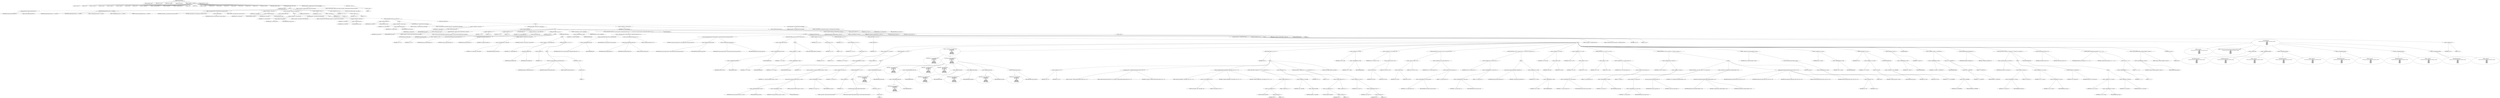 digraph hostapd_notif_assoc {  
"1000125" [label = "(METHOD,hostapd_notif_assoc)" ]
"1000126" [label = "(PARAM,hostapd_data *hapd)" ]
"1000127" [label = "(PARAM,const u8 *addr)" ]
"1000128" [label = "(PARAM,const u8 *req_ies)" ]
"1000129" [label = "(PARAM,size_t req_ies_len)" ]
"1000130" [label = "(PARAM,int reassoc)" ]
"1000131" [label = "(BLOCK,,)" ]
"1000132" [label = "(LOCAL,v9: const u8 *)" ]
"1000133" [label = "(LOCAL,v10: int)" ]
"1000134" [label = "(LOCAL,v11: const u8 *)" ]
"1000135" [label = "(LOCAL,v12: size_t)" ]
"1000136" [label = "(LOCAL,v13: sta_info *)" ]
"1000137" [label = "(LOCAL,v14: sta_info *)" ]
"1000138" [label = "(LOCAL,v15: bool)" ]
"1000139" [label = "(LOCAL,v16: int)" ]
"1000140" [label = "(LOCAL,v17: unsigned int)" ]
"1000141" [label = "(LOCAL,v18: wpa_state_machine *)" ]
"1000142" [label = "(LOCAL,v19: wpa_event)" ]
"1000143" [label = "(LOCAL,v21: wpa_state_machine *)" ]
"1000144" [label = "(LOCAL,v22: int)" ]
"1000145" [label = "(LOCAL,v23: int)" ]
"1000146" [label = "(LOCAL,v24: _DWORD *)" ]
"1000147" [label = "(LOCAL,v25: u32)" ]
"1000148" [label = "(LOCAL,v26: bool)" ]
"1000149" [label = "(LOCAL,v27: int)" ]
"1000150" [label = "(LOCAL,v28: bool)" ]
"1000151" [label = "(LOCAL,v29: int)" ]
"1000152" [label = "(LOCAL,v30: u32)" ]
"1000153" [label = "(LOCAL,v31: u8 *)" ]
"1000154" [label = "(LOCAL,eid: u8 [ 1064 ])" ]
"1000155" [label = "(LOCAL,elems: ieee802_11_elems)" ]
"1000156" [label = "(CONTROL_STRUCTURE,if ( addr ),if ( addr ))" ]
"1000157" [label = "(IDENTIFIER,addr,if ( addr ))" ]
"1000158" [label = "(BLOCK,,)" ]
"1000159" [label = "(random_add_randomness,random_add_randomness(addr, 6u))" ]
"1000160" [label = "(IDENTIFIER,addr,random_add_randomness(addr, 6u))" ]
"1000161" [label = "(LITERAL,6u,random_add_randomness(addr, 6u))" ]
"1000162" [label = "(hostapd_logger,hostapd_logger(hapd, addr, 1u, 2, \"associated\"))" ]
"1000163" [label = "(IDENTIFIER,hapd,hostapd_logger(hapd, addr, 1u, 2, \"associated\"))" ]
"1000164" [label = "(IDENTIFIER,addr,hostapd_logger(hapd, addr, 1u, 2, \"associated\"))" ]
"1000165" [label = "(LITERAL,1u,hostapd_logger(hapd, addr, 1u, 2, \"associated\"))" ]
"1000166" [label = "(LITERAL,2,hostapd_logger(hapd, addr, 1u, 2, \"associated\"))" ]
"1000167" [label = "(LITERAL,\"associated\",hostapd_logger(hapd, addr, 1u, 2, \"associated\"))" ]
"1000168" [label = "(ieee802_11_parse_elems,ieee802_11_parse_elems(req_ies, req_ies_len, &elems, 0))" ]
"1000169" [label = "(IDENTIFIER,req_ies,ieee802_11_parse_elems(req_ies, req_ies_len, &elems, 0))" ]
"1000170" [label = "(IDENTIFIER,req_ies_len,ieee802_11_parse_elems(req_ies, req_ies_len, &elems, 0))" ]
"1000171" [label = "(<operator>.addressOf,&elems)" ]
"1000172" [label = "(IDENTIFIER,elems,ieee802_11_parse_elems(req_ies, req_ies_len, &elems, 0))" ]
"1000173" [label = "(LITERAL,0,ieee802_11_parse_elems(req_ies, req_ies_len, &elems, 0))" ]
"1000174" [label = "(<operator>.assignment,v9 = elems.wps_ie)" ]
"1000175" [label = "(IDENTIFIER,v9,v9 = elems.wps_ie)" ]
"1000176" [label = "(<operator>.fieldAccess,elems.wps_ie)" ]
"1000177" [label = "(IDENTIFIER,elems,v9 = elems.wps_ie)" ]
"1000178" [label = "(FIELD_IDENTIFIER,wps_ie,wps_ie)" ]
"1000179" [label = "(CONTROL_STRUCTURE,if ( elems.wps_ie ),if ( elems.wps_ie ))" ]
"1000180" [label = "(<operator>.fieldAccess,elems.wps_ie)" ]
"1000181" [label = "(IDENTIFIER,elems,if ( elems.wps_ie ))" ]
"1000182" [label = "(FIELD_IDENTIFIER,wps_ie,wps_ie)" ]
"1000183" [label = "(BLOCK,,)" ]
"1000184" [label = "(<operator>.assignment,v10 = elems.wps_ie_len)" ]
"1000185" [label = "(IDENTIFIER,v10,v10 = elems.wps_ie_len)" ]
"1000186" [label = "(<operator>.fieldAccess,elems.wps_ie_len)" ]
"1000187" [label = "(IDENTIFIER,elems,v10 = elems.wps_ie_len)" ]
"1000188" [label = "(FIELD_IDENTIFIER,wps_ie_len,wps_ie_len)" ]
"1000189" [label = "(wpa_printf,wpa_printf(2, \"STA included WPS IE in (Re)AssocReq\"))" ]
"1000190" [label = "(LITERAL,2,wpa_printf(2, \"STA included WPS IE in (Re)AssocReq\"))" ]
"1000191" [label = "(LITERAL,\"STA included WPS IE in (Re)AssocReq\",wpa_printf(2, \"STA included WPS IE in (Re)AssocReq\"))" ]
"1000192" [label = "(CONTROL_STRUCTURE,else,else)" ]
"1000193" [label = "(BLOCK,,)" ]
"1000194" [label = "(<operator>.assignment,v9 = elems.rsn_ie)" ]
"1000195" [label = "(IDENTIFIER,v9,v9 = elems.rsn_ie)" ]
"1000196" [label = "(<operator>.fieldAccess,elems.rsn_ie)" ]
"1000197" [label = "(IDENTIFIER,elems,v9 = elems.rsn_ie)" ]
"1000198" [label = "(FIELD_IDENTIFIER,rsn_ie,rsn_ie)" ]
"1000199" [label = "(CONTROL_STRUCTURE,if ( elems.rsn_ie ),if ( elems.rsn_ie ))" ]
"1000200" [label = "(<operator>.fieldAccess,elems.rsn_ie)" ]
"1000201" [label = "(IDENTIFIER,elems,if ( elems.rsn_ie ))" ]
"1000202" [label = "(FIELD_IDENTIFIER,rsn_ie,rsn_ie)" ]
"1000203" [label = "(BLOCK,,)" ]
"1000204" [label = "(<operator>.assignment,v10 = elems.rsn_ie_len)" ]
"1000205" [label = "(IDENTIFIER,v10,v10 = elems.rsn_ie_len)" ]
"1000206" [label = "(<operator>.fieldAccess,elems.rsn_ie_len)" ]
"1000207" [label = "(IDENTIFIER,elems,v10 = elems.rsn_ie_len)" ]
"1000208" [label = "(FIELD_IDENTIFIER,rsn_ie_len,rsn_ie_len)" ]
"1000209" [label = "(wpa_printf,wpa_printf(2, \"STA included RSN IE in (Re)AssocReq\"))" ]
"1000210" [label = "(LITERAL,2,wpa_printf(2, \"STA included RSN IE in (Re)AssocReq\"))" ]
"1000211" [label = "(LITERAL,\"STA included RSN IE in (Re)AssocReq\",wpa_printf(2, \"STA included RSN IE in (Re)AssocReq\"))" ]
"1000212" [label = "(CONTROL_STRUCTURE,else,else)" ]
"1000213" [label = "(BLOCK,,)" ]
"1000214" [label = "(<operator>.assignment,v9 = elems.wpa_ie)" ]
"1000215" [label = "(IDENTIFIER,v9,v9 = elems.wpa_ie)" ]
"1000216" [label = "(<operator>.fieldAccess,elems.wpa_ie)" ]
"1000217" [label = "(IDENTIFIER,elems,v9 = elems.wpa_ie)" ]
"1000218" [label = "(FIELD_IDENTIFIER,wpa_ie,wpa_ie)" ]
"1000219" [label = "(CONTROL_STRUCTURE,if ( !elems.wpa_ie ),if ( !elems.wpa_ie ))" ]
"1000220" [label = "(<operator>.logicalNot,!elems.wpa_ie)" ]
"1000221" [label = "(<operator>.fieldAccess,elems.wpa_ie)" ]
"1000222" [label = "(IDENTIFIER,elems,!elems.wpa_ie)" ]
"1000223" [label = "(FIELD_IDENTIFIER,wpa_ie,wpa_ie)" ]
"1000224" [label = "(BLOCK,,)" ]
"1000225" [label = "(wpa_printf,wpa_printf(2, \"STA did not include WPS/RSN/WPA IE in (Re)AssocReq\"))" ]
"1000226" [label = "(LITERAL,2,wpa_printf(2, \"STA did not include WPS/RSN/WPA IE in (Re)AssocReq\"))" ]
"1000227" [label = "(LITERAL,\"STA did not include WPS/RSN/WPA IE in (Re)AssocReq\",wpa_printf(2, \"STA did not include WPS/RSN/WPA IE in (Re)AssocReq\"))" ]
"1000228" [label = "(<operator>.assignment,v11 = 0)" ]
"1000229" [label = "(IDENTIFIER,v11,v11 = 0)" ]
"1000230" [label = "(LITERAL,0,v11 = 0)" ]
"1000231" [label = "(<operator>.assignment,v12 = 0)" ]
"1000232" [label = "(IDENTIFIER,v12,v12 = 0)" ]
"1000233" [label = "(LITERAL,0,v12 = 0)" ]
"1000234" [label = "(JUMP_TARGET,LABEL_10)" ]
"1000235" [label = "(<operator>.assignment,v13 = ap_get_sta(hapd, addr))" ]
"1000236" [label = "(IDENTIFIER,v13,v13 = ap_get_sta(hapd, addr))" ]
"1000237" [label = "(ap_get_sta,ap_get_sta(hapd, addr))" ]
"1000238" [label = "(IDENTIFIER,hapd,ap_get_sta(hapd, addr))" ]
"1000239" [label = "(IDENTIFIER,addr,ap_get_sta(hapd, addr))" ]
"1000240" [label = "(CONTROL_STRUCTURE,if ( v13 ),if ( v13 ))" ]
"1000241" [label = "(IDENTIFIER,v13,if ( v13 ))" ]
"1000242" [label = "(BLOCK,,)" ]
"1000243" [label = "(<operator>.assignment,v14 = v13)" ]
"1000244" [label = "(IDENTIFIER,v14,v14 = v13)" ]
"1000245" [label = "(IDENTIFIER,v13,v14 = v13)" ]
"1000246" [label = "(ap_sta_no_session_timeout,ap_sta_no_session_timeout(hapd, v13))" ]
"1000247" [label = "(IDENTIFIER,hapd,ap_sta_no_session_timeout(hapd, v13))" ]
"1000248" [label = "(IDENTIFIER,v13,ap_sta_no_session_timeout(hapd, v13))" ]
"1000249" [label = "(accounting_sta_stop,accounting_sta_stop(hapd, v14))" ]
"1000250" [label = "(IDENTIFIER,hapd,accounting_sta_stop(hapd, v14))" ]
"1000251" [label = "(IDENTIFIER,v14,accounting_sta_stop(hapd, v14))" ]
"1000252" [label = "(<operator>.assignment,v14->timeout_next = STA_NULLFUNC)" ]
"1000253" [label = "(<operator>.indirectFieldAccess,v14->timeout_next)" ]
"1000254" [label = "(IDENTIFIER,v14,v14->timeout_next = STA_NULLFUNC)" ]
"1000255" [label = "(FIELD_IDENTIFIER,timeout_next,timeout_next)" ]
"1000256" [label = "(IDENTIFIER,STA_NULLFUNC,v14->timeout_next = STA_NULLFUNC)" ]
"1000257" [label = "(CONTROL_STRUCTURE,else,else)" ]
"1000258" [label = "(BLOCK,,)" ]
"1000259" [label = "(<operator>.assignment,v14 = ap_sta_add(hapd, addr))" ]
"1000260" [label = "(IDENTIFIER,v14,v14 = ap_sta_add(hapd, addr))" ]
"1000261" [label = "(ap_sta_add,ap_sta_add(hapd, addr))" ]
"1000262" [label = "(IDENTIFIER,hapd,ap_sta_add(hapd, addr))" ]
"1000263" [label = "(IDENTIFIER,addr,ap_sta_add(hapd, addr))" ]
"1000264" [label = "(CONTROL_STRUCTURE,if ( !v14 ),if ( !v14 ))" ]
"1000265" [label = "(<operator>.logicalNot,!v14)" ]
"1000266" [label = "(IDENTIFIER,v14,!v14)" ]
"1000267" [label = "(BLOCK,,)" ]
"1000268" [label = "(hostapd_drv_sta_disassoc,hostapd_drv_sta_disassoc(hapd, addr, 5))" ]
"1000269" [label = "(IDENTIFIER,hapd,hostapd_drv_sta_disassoc(hapd, addr, 5))" ]
"1000270" [label = "(IDENTIFIER,addr,hostapd_drv_sta_disassoc(hapd, addr, 5))" ]
"1000271" [label = "(LITERAL,5,hostapd_drv_sta_disassoc(hapd, addr, 5))" ]
"1000272" [label = "(RETURN,return -1;,return -1;)" ]
"1000273" [label = "(<operator>.minus,-1)" ]
"1000274" [label = "(LITERAL,1,-1)" ]
"1000275" [label = "(<operators>.assignmentAnd,v14->flags &= 0xFFFECFFF)" ]
"1000276" [label = "(<operator>.indirectFieldAccess,v14->flags)" ]
"1000277" [label = "(IDENTIFIER,v14,v14->flags &= 0xFFFECFFF)" ]
"1000278" [label = "(FIELD_IDENTIFIER,flags,flags)" ]
"1000279" [label = "(LITERAL,0xFFFECFFF,v14->flags &= 0xFFFECFFF)" ]
"1000280" [label = "(CONTROL_STRUCTURE,if ( hapd->iface->drv_max_acl_mac_addrs || hostapd_check_acl(hapd, addr, 0) == 1 ),if ( hapd->iface->drv_max_acl_mac_addrs || hostapd_check_acl(hapd, addr, 0) == 1 ))" ]
"1000281" [label = "(<operator>.logicalOr,hapd->iface->drv_max_acl_mac_addrs || hostapd_check_acl(hapd, addr, 0) == 1)" ]
"1000282" [label = "(<operator>.indirectFieldAccess,hapd->iface->drv_max_acl_mac_addrs)" ]
"1000283" [label = "(<operator>.indirectFieldAccess,hapd->iface)" ]
"1000284" [label = "(IDENTIFIER,hapd,hapd->iface->drv_max_acl_mac_addrs || hostapd_check_acl(hapd, addr, 0) == 1)" ]
"1000285" [label = "(FIELD_IDENTIFIER,iface,iface)" ]
"1000286" [label = "(FIELD_IDENTIFIER,drv_max_acl_mac_addrs,drv_max_acl_mac_addrs)" ]
"1000287" [label = "(<operator>.equals,hostapd_check_acl(hapd, addr, 0) == 1)" ]
"1000288" [label = "(hostapd_check_acl,hostapd_check_acl(hapd, addr, 0))" ]
"1000289" [label = "(IDENTIFIER,hapd,hostapd_check_acl(hapd, addr, 0))" ]
"1000290" [label = "(IDENTIFIER,addr,hostapd_check_acl(hapd, addr, 0))" ]
"1000291" [label = "(LITERAL,0,hostapd_check_acl(hapd, addr, 0))" ]
"1000292" [label = "(LITERAL,1,hostapd_check_acl(hapd, addr, 0) == 1)" ]
"1000293" [label = "(BLOCK,,)" ]
"1000294" [label = "(ap_copy_sta_supp_op_classes,ap_copy_sta_supp_op_classes(v14, elems.supp_op_classes, elems.supp_op_classes_len))" ]
"1000295" [label = "(IDENTIFIER,v14,ap_copy_sta_supp_op_classes(v14, elems.supp_op_classes, elems.supp_op_classes_len))" ]
"1000296" [label = "(<operator>.fieldAccess,elems.supp_op_classes)" ]
"1000297" [label = "(IDENTIFIER,elems,ap_copy_sta_supp_op_classes(v14, elems.supp_op_classes, elems.supp_op_classes_len))" ]
"1000298" [label = "(FIELD_IDENTIFIER,supp_op_classes,supp_op_classes)" ]
"1000299" [label = "(<operator>.fieldAccess,elems.supp_op_classes_len)" ]
"1000300" [label = "(IDENTIFIER,elems,ap_copy_sta_supp_op_classes(v14, elems.supp_op_classes, elems.supp_op_classes_len))" ]
"1000301" [label = "(FIELD_IDENTIFIER,supp_op_classes_len,supp_op_classes_len)" ]
"1000302" [label = "(CONTROL_STRUCTURE,if ( !hapd->conf->wpa ),if ( !hapd->conf->wpa ))" ]
"1000303" [label = "(<operator>.logicalNot,!hapd->conf->wpa)" ]
"1000304" [label = "(<operator>.indirectFieldAccess,hapd->conf->wpa)" ]
"1000305" [label = "(<operator>.indirectFieldAccess,hapd->conf)" ]
"1000306" [label = "(IDENTIFIER,hapd,!hapd->conf->wpa)" ]
"1000307" [label = "(FIELD_IDENTIFIER,conf,conf)" ]
"1000308" [label = "(FIELD_IDENTIFIER,wpa,wpa)" ]
"1000309" [label = "(BLOCK,,)" ]
"1000310" [label = "(<operator>.assignment,v17 = v14->flags)" ]
"1000311" [label = "(IDENTIFIER,v17,v17 = v14->flags)" ]
"1000312" [label = "(<operator>.indirectFieldAccess,v14->flags)" ]
"1000313" [label = "(IDENTIFIER,v14,v17 = v14->flags)" ]
"1000314" [label = "(FIELD_IDENTIFIER,flags,flags)" ]
"1000315" [label = "(CONTROL_STRUCTURE,goto LABEL_22;,goto LABEL_22;)" ]
"1000316" [label = "(<operator>.assignment,v15 = v11 == 0)" ]
"1000317" [label = "(IDENTIFIER,v15,v15 = v11 == 0)" ]
"1000318" [label = "(<operator>.equals,v11 == 0)" ]
"1000319" [label = "(IDENTIFIER,v11,v11 == 0)" ]
"1000320" [label = "(LITERAL,0,v11 == 0)" ]
"1000321" [label = "(CONTROL_STRUCTURE,if ( v11 ),if ( v11 ))" ]
"1000322" [label = "(IDENTIFIER,v11,if ( v11 ))" ]
"1000323" [label = "(<operator>.assignment,v15 = v12 == 0)" ]
"1000324" [label = "(IDENTIFIER,v15,v15 = v12 == 0)" ]
"1000325" [label = "(<operator>.equals,v12 == 0)" ]
"1000326" [label = "(IDENTIFIER,v12,v12 == 0)" ]
"1000327" [label = "(LITERAL,0,v12 == 0)" ]
"1000328" [label = "(CONTROL_STRUCTURE,if ( !v15 ),if ( !v15 ))" ]
"1000329" [label = "(<operator>.logicalNot,!v15)" ]
"1000330" [label = "(IDENTIFIER,v15,!v15)" ]
"1000331" [label = "(BLOCK,,)" ]
"1000332" [label = "(<operator>.assignment,v21 = v14->wpa_sm)" ]
"1000333" [label = "(IDENTIFIER,v21,v21 = v14->wpa_sm)" ]
"1000334" [label = "(<operator>.indirectFieldAccess,v14->wpa_sm)" ]
"1000335" [label = "(IDENTIFIER,v14,v21 = v14->wpa_sm)" ]
"1000336" [label = "(FIELD_IDENTIFIER,wpa_sm,wpa_sm)" ]
"1000337" [label = "(CONTROL_STRUCTURE,if ( !v21 ),if ( !v21 ))" ]
"1000338" [label = "(<operator>.logicalNot,!v21)" ]
"1000339" [label = "(IDENTIFIER,v21,!v21)" ]
"1000340" [label = "(BLOCK,,)" ]
"1000341" [label = "(<operator>.assignment,v21 = wpa_auth_sta_init(hapd->wpa_auth, v14->addr, 0))" ]
"1000342" [label = "(IDENTIFIER,v21,v21 = wpa_auth_sta_init(hapd->wpa_auth, v14->addr, 0))" ]
"1000343" [label = "(wpa_auth_sta_init,wpa_auth_sta_init(hapd->wpa_auth, v14->addr, 0))" ]
"1000344" [label = "(<operator>.indirectFieldAccess,hapd->wpa_auth)" ]
"1000345" [label = "(IDENTIFIER,hapd,wpa_auth_sta_init(hapd->wpa_auth, v14->addr, 0))" ]
"1000346" [label = "(FIELD_IDENTIFIER,wpa_auth,wpa_auth)" ]
"1000347" [label = "(<operator>.indirectFieldAccess,v14->addr)" ]
"1000348" [label = "(IDENTIFIER,v14,wpa_auth_sta_init(hapd->wpa_auth, v14->addr, 0))" ]
"1000349" [label = "(FIELD_IDENTIFIER,addr,addr)" ]
"1000350" [label = "(LITERAL,0,wpa_auth_sta_init(hapd->wpa_auth, v14->addr, 0))" ]
"1000351" [label = "(<operator>.assignment,v14->wpa_sm = v21)" ]
"1000352" [label = "(<operator>.indirectFieldAccess,v14->wpa_sm)" ]
"1000353" [label = "(IDENTIFIER,v14,v14->wpa_sm = v21)" ]
"1000354" [label = "(FIELD_IDENTIFIER,wpa_sm,wpa_sm)" ]
"1000355" [label = "(IDENTIFIER,v21,v14->wpa_sm = v21)" ]
"1000356" [label = "(CONTROL_STRUCTURE,if ( !v21 ),if ( !v21 ))" ]
"1000357" [label = "(<operator>.logicalNot,!v21)" ]
"1000358" [label = "(IDENTIFIER,v21,!v21)" ]
"1000359" [label = "(BLOCK,,)" ]
"1000360" [label = "(wpa_printf,wpa_printf(5, \"Failed to initialize WPA state machine\"))" ]
"1000361" [label = "(LITERAL,5,wpa_printf(5, \"Failed to initialize WPA state machine\"))" ]
"1000362" [label = "(LITERAL,\"Failed to initialize WPA state machine\",wpa_printf(5, \"Failed to initialize WPA state machine\"))" ]
"1000363" [label = "(RETURN,return -1;,return -1;)" ]
"1000364" [label = "(<operator>.minus,-1)" ]
"1000365" [label = "(LITERAL,1,-1)" ]
"1000366" [label = "(<operator>.assignment,v22 = wpa_validate_wpa_ie(\n                      hapd->wpa_auth,\n                      v21,\n                      hapd->iface->freq,\n                      v11,\n                      v12,\n                      elems.mdie,\n                      elems.mdie_len,\n                      elems.owe_dh,\n                      elems.owe_dh_len))" ]
"1000367" [label = "(IDENTIFIER,v22,v22 = wpa_validate_wpa_ie(\n                      hapd->wpa_auth,\n                      v21,\n                      hapd->iface->freq,\n                      v11,\n                      v12,\n                      elems.mdie,\n                      elems.mdie_len,\n                      elems.owe_dh,\n                      elems.owe_dh_len))" ]
"1000368" [label = "(wpa_validate_wpa_ie,wpa_validate_wpa_ie(\n                      hapd->wpa_auth,\n                      v21,\n                      hapd->iface->freq,\n                      v11,\n                      v12,\n                      elems.mdie,\n                      elems.mdie_len,\n                      elems.owe_dh,\n                      elems.owe_dh_len))" ]
"1000369" [label = "(<operator>.indirectFieldAccess,hapd->wpa_auth)" ]
"1000370" [label = "(IDENTIFIER,hapd,wpa_validate_wpa_ie(\n                      hapd->wpa_auth,\n                      v21,\n                      hapd->iface->freq,\n                      v11,\n                      v12,\n                      elems.mdie,\n                      elems.mdie_len,\n                      elems.owe_dh,\n                      elems.owe_dh_len))" ]
"1000371" [label = "(FIELD_IDENTIFIER,wpa_auth,wpa_auth)" ]
"1000372" [label = "(IDENTIFIER,v21,wpa_validate_wpa_ie(\n                      hapd->wpa_auth,\n                      v21,\n                      hapd->iface->freq,\n                      v11,\n                      v12,\n                      elems.mdie,\n                      elems.mdie_len,\n                      elems.owe_dh,\n                      elems.owe_dh_len))" ]
"1000373" [label = "(<operator>.indirectFieldAccess,hapd->iface->freq)" ]
"1000374" [label = "(<operator>.indirectFieldAccess,hapd->iface)" ]
"1000375" [label = "(IDENTIFIER,hapd,wpa_validate_wpa_ie(\n                      hapd->wpa_auth,\n                      v21,\n                      hapd->iface->freq,\n                      v11,\n                      v12,\n                      elems.mdie,\n                      elems.mdie_len,\n                      elems.owe_dh,\n                      elems.owe_dh_len))" ]
"1000376" [label = "(FIELD_IDENTIFIER,iface,iface)" ]
"1000377" [label = "(FIELD_IDENTIFIER,freq,freq)" ]
"1000378" [label = "(IDENTIFIER,v11,wpa_validate_wpa_ie(\n                      hapd->wpa_auth,\n                      v21,\n                      hapd->iface->freq,\n                      v11,\n                      v12,\n                      elems.mdie,\n                      elems.mdie_len,\n                      elems.owe_dh,\n                      elems.owe_dh_len))" ]
"1000379" [label = "(IDENTIFIER,v12,wpa_validate_wpa_ie(\n                      hapd->wpa_auth,\n                      v21,\n                      hapd->iface->freq,\n                      v11,\n                      v12,\n                      elems.mdie,\n                      elems.mdie_len,\n                      elems.owe_dh,\n                      elems.owe_dh_len))" ]
"1000380" [label = "(<operator>.fieldAccess,elems.mdie)" ]
"1000381" [label = "(IDENTIFIER,elems,wpa_validate_wpa_ie(\n                      hapd->wpa_auth,\n                      v21,\n                      hapd->iface->freq,\n                      v11,\n                      v12,\n                      elems.mdie,\n                      elems.mdie_len,\n                      elems.owe_dh,\n                      elems.owe_dh_len))" ]
"1000382" [label = "(FIELD_IDENTIFIER,mdie,mdie)" ]
"1000383" [label = "(<operator>.fieldAccess,elems.mdie_len)" ]
"1000384" [label = "(IDENTIFIER,elems,wpa_validate_wpa_ie(\n                      hapd->wpa_auth,\n                      v21,\n                      hapd->iface->freq,\n                      v11,\n                      v12,\n                      elems.mdie,\n                      elems.mdie_len,\n                      elems.owe_dh,\n                      elems.owe_dh_len))" ]
"1000385" [label = "(FIELD_IDENTIFIER,mdie_len,mdie_len)" ]
"1000386" [label = "(<operator>.fieldAccess,elems.owe_dh)" ]
"1000387" [label = "(IDENTIFIER,elems,wpa_validate_wpa_ie(\n                      hapd->wpa_auth,\n                      v21,\n                      hapd->iface->freq,\n                      v11,\n                      v12,\n                      elems.mdie,\n                      elems.mdie_len,\n                      elems.owe_dh,\n                      elems.owe_dh_len))" ]
"1000388" [label = "(FIELD_IDENTIFIER,owe_dh,owe_dh)" ]
"1000389" [label = "(<operator>.fieldAccess,elems.owe_dh_len)" ]
"1000390" [label = "(IDENTIFIER,elems,wpa_validate_wpa_ie(\n                      hapd->wpa_auth,\n                      v21,\n                      hapd->iface->freq,\n                      v11,\n                      v12,\n                      elems.mdie,\n                      elems.mdie_len,\n                      elems.owe_dh,\n                      elems.owe_dh_len))" ]
"1000391" [label = "(FIELD_IDENTIFIER,owe_dh_len,owe_dh_len)" ]
"1000392" [label = "(CONTROL_STRUCTURE,if ( v22 ),if ( v22 ))" ]
"1000393" [label = "(IDENTIFIER,v22,if ( v22 ))" ]
"1000394" [label = "(BLOCK,,)" ]
"1000395" [label = "(<operator>.assignment,v23 = v22)" ]
"1000396" [label = "(IDENTIFIER,v23,v23 = v22)" ]
"1000397" [label = "(IDENTIFIER,v22,v23 = v22)" ]
"1000398" [label = "(wpa_printf,wpa_printf(2, \"WPA/RSN information element rejected? (res %u)\", v22))" ]
"1000399" [label = "(LITERAL,2,wpa_printf(2, \"WPA/RSN information element rejected? (res %u)\", v22))" ]
"1000400" [label = "(LITERAL,\"WPA/RSN information element rejected? (res %u)\",wpa_printf(2, \"WPA/RSN information element rejected? (res %u)\", v22))" ]
"1000401" [label = "(IDENTIFIER,v22,wpa_printf(2, \"WPA/RSN information element rejected? (res %u)\", v22))" ]
"1000402" [label = "(Delegate_CreateDelegate,Delegate_CreateDelegate(2, (const unsigned __int8 *)\"IE\", v11, v12))" ]
"1000403" [label = "(LITERAL,2,Delegate_CreateDelegate(2, (const unsigned __int8 *)\"IE\", v11, v12))" ]
"1000404" [label = "(<operator>.cast,(const unsigned __int8 *)\"IE\")" ]
"1000405" [label = "(UNKNOWN,const unsigned __int8 *,const unsigned __int8 *)" ]
"1000406" [label = "(LITERAL,\"IE\",(const unsigned __int8 *)\"IE\")" ]
"1000407" [label = "(IDENTIFIER,v11,Delegate_CreateDelegate(2, (const unsigned __int8 *)\"IE\", v11, v12))" ]
"1000408" [label = "(IDENTIFIER,v12,Delegate_CreateDelegate(2, (const unsigned __int8 *)\"IE\", v11, v12))" ]
"1000409" [label = "(CONTROL_STRUCTURE,if ( (unsigned int)(v23 - 2) < 7 ),if ( (unsigned int)(v23 - 2) < 7 ))" ]
"1000410" [label = "(<operator>.lessThan,(unsigned int)(v23 - 2) < 7)" ]
"1000411" [label = "(<operator>.cast,(unsigned int)(v23 - 2))" ]
"1000412" [label = "(UNKNOWN,unsigned int,unsigned int)" ]
"1000413" [label = "(<operator>.subtraction,v23 - 2)" ]
"1000414" [label = "(IDENTIFIER,v23,v23 - 2)" ]
"1000415" [label = "(LITERAL,2,v23 - 2)" ]
"1000416" [label = "(LITERAL,7,(unsigned int)(v23 - 2) < 7)" ]
"1000417" [label = "(<operator>.assignment,v24 = &unk_89FA0)" ]
"1000418" [label = "(IDENTIFIER,v24,v24 = &unk_89FA0)" ]
"1000419" [label = "(<operator>.addressOf,&unk_89FA0)" ]
"1000420" [label = "(IDENTIFIER,unk_89FA0,v24 = &unk_89FA0)" ]
"1000421" [label = "(<operator>.assignment,v16 = 13)" ]
"1000422" [label = "(IDENTIFIER,v16,v16 = 13)" ]
"1000423" [label = "(LITERAL,13,v16 = 13)" ]
"1000424" [label = "(CONTROL_STRUCTURE,if ( (unsigned int)(v23 - 2) < 7 ),if ( (unsigned int)(v23 - 2) < 7 ))" ]
"1000425" [label = "(<operator>.lessThan,(unsigned int)(v23 - 2) < 7)" ]
"1000426" [label = "(<operator>.cast,(unsigned int)(v23 - 2))" ]
"1000427" [label = "(UNKNOWN,unsigned int,unsigned int)" ]
"1000428" [label = "(<operator>.subtraction,v23 - 2)" ]
"1000429" [label = "(IDENTIFIER,v23,v23 - 2)" ]
"1000430" [label = "(LITERAL,2,v23 - 2)" ]
"1000431" [label = "(LITERAL,7,(unsigned int)(v23 - 2) < 7)" ]
"1000432" [label = "(<operator>.assignment,v16 = v24[v23 - 2])" ]
"1000433" [label = "(IDENTIFIER,v16,v16 = v24[v23 - 2])" ]
"1000434" [label = "(<operator>.indirectIndexAccess,v24[v23 - 2])" ]
"1000435" [label = "(IDENTIFIER,v24,v16 = v24[v23 - 2])" ]
"1000436" [label = "(<operator>.subtraction,v23 - 2)" ]
"1000437" [label = "(IDENTIFIER,v23,v23 - 2)" ]
"1000438" [label = "(LITERAL,2,v23 - 2)" ]
"1000439" [label = "(CONTROL_STRUCTURE,goto LABEL_37;,goto LABEL_37;)" ]
"1000440" [label = "(<operator>.assignment,v25 = v14->flags)" ]
"1000441" [label = "(IDENTIFIER,v25,v25 = v14->flags)" ]
"1000442" [label = "(<operator>.indirectFieldAccess,v14->flags)" ]
"1000443" [label = "(IDENTIFIER,v14,v25 = v14->flags)" ]
"1000444" [label = "(FIELD_IDENTIFIER,flags,flags)" ]
"1000445" [label = "(<operator>.assignment,v26 = (v25 & 0x402) == 1026)" ]
"1000446" [label = "(IDENTIFIER,v26,v26 = (v25 & 0x402) == 1026)" ]
"1000447" [label = "(<operator>.equals,(v25 & 0x402) == 1026)" ]
"1000448" [label = "(<operator>.and,v25 & 0x402)" ]
"1000449" [label = "(IDENTIFIER,v25,v25 & 0x402)" ]
"1000450" [label = "(LITERAL,0x402,v25 & 0x402)" ]
"1000451" [label = "(LITERAL,1026,(v25 & 0x402) == 1026)" ]
"1000452" [label = "(CONTROL_STRUCTURE,if ( (v25 & 0x402) == 1026 ),if ( (v25 & 0x402) == 1026 ))" ]
"1000453" [label = "(<operator>.equals,(v25 & 0x402) == 1026)" ]
"1000454" [label = "(<operator>.and,v25 & 0x402)" ]
"1000455" [label = "(IDENTIFIER,v25,v25 & 0x402)" ]
"1000456" [label = "(LITERAL,0x402,v25 & 0x402)" ]
"1000457" [label = "(LITERAL,1026,(v25 & 0x402) == 1026)" ]
"1000458" [label = "(<operator>.assignment,v26 = v14->sa_query_timed_out == 0)" ]
"1000459" [label = "(IDENTIFIER,v26,v26 = v14->sa_query_timed_out == 0)" ]
"1000460" [label = "(<operator>.equals,v14->sa_query_timed_out == 0)" ]
"1000461" [label = "(<operator>.indirectFieldAccess,v14->sa_query_timed_out)" ]
"1000462" [label = "(IDENTIFIER,v14,v14->sa_query_timed_out == 0)" ]
"1000463" [label = "(FIELD_IDENTIFIER,sa_query_timed_out,sa_query_timed_out)" ]
"1000464" [label = "(LITERAL,0,v14->sa_query_timed_out == 0)" ]
"1000465" [label = "(CONTROL_STRUCTURE,if ( v26 && v14->sa_query_count >= 1 ),if ( v26 && v14->sa_query_count >= 1 ))" ]
"1000466" [label = "(<operator>.logicalAnd,v26 && v14->sa_query_count >= 1)" ]
"1000467" [label = "(IDENTIFIER,v26,v26 && v14->sa_query_count >= 1)" ]
"1000468" [label = "(<operator>.greaterEqualsThan,v14->sa_query_count >= 1)" ]
"1000469" [label = "(<operator>.indirectFieldAccess,v14->sa_query_count)" ]
"1000470" [label = "(IDENTIFIER,v14,v14->sa_query_count >= 1)" ]
"1000471" [label = "(FIELD_IDENTIFIER,sa_query_count,sa_query_count)" ]
"1000472" [label = "(LITERAL,1,v14->sa_query_count >= 1)" ]
"1000473" [label = "(BLOCK,,)" ]
"1000474" [label = "(ap_check_sa_query_timeout,ap_check_sa_query_timeout(hapd, v14))" ]
"1000475" [label = "(IDENTIFIER,hapd,ap_check_sa_query_timeout(hapd, v14))" ]
"1000476" [label = "(IDENTIFIER,v14,ap_check_sa_query_timeout(hapd, v14))" ]
"1000477" [label = "(<operator>.assignment,v25 = v14->flags)" ]
"1000478" [label = "(IDENTIFIER,v25,v25 = v14->flags)" ]
"1000479" [label = "(<operator>.indirectFieldAccess,v14->flags)" ]
"1000480" [label = "(IDENTIFIER,v14,v25 = v14->flags)" ]
"1000481" [label = "(FIELD_IDENTIFIER,flags,flags)" ]
"1000482" [label = "(<operator>.assignment,v27 = v25 & 0x402)" ]
"1000483" [label = "(IDENTIFIER,v27,v27 = v25 & 0x402)" ]
"1000484" [label = "(<operator>.and,v25 & 0x402)" ]
"1000485" [label = "(IDENTIFIER,v25,v25 & 0x402)" ]
"1000486" [label = "(LITERAL,0x402,v25 & 0x402)" ]
"1000487" [label = "(<operator>.assignment,v28 = v27 == 1026)" ]
"1000488" [label = "(IDENTIFIER,v28,v28 = v27 == 1026)" ]
"1000489" [label = "(<operator>.equals,v27 == 1026)" ]
"1000490" [label = "(IDENTIFIER,v27,v27 == 1026)" ]
"1000491" [label = "(LITERAL,1026,v27 == 1026)" ]
"1000492" [label = "(CONTROL_STRUCTURE,if ( v27 == 1026 ),if ( v27 == 1026 ))" ]
"1000493" [label = "(<operator>.equals,v27 == 1026)" ]
"1000494" [label = "(IDENTIFIER,v27,v27 == 1026)" ]
"1000495" [label = "(LITERAL,1026,v27 == 1026)" ]
"1000496" [label = "(<operator>.assignment,v28 = v14->sa_query_timed_out == 0)" ]
"1000497" [label = "(IDENTIFIER,v28,v28 = v14->sa_query_timed_out == 0)" ]
"1000498" [label = "(<operator>.equals,v14->sa_query_timed_out == 0)" ]
"1000499" [label = "(<operator>.indirectFieldAccess,v14->sa_query_timed_out)" ]
"1000500" [label = "(IDENTIFIER,v14,v14->sa_query_timed_out == 0)" ]
"1000501" [label = "(FIELD_IDENTIFIER,sa_query_timed_out,sa_query_timed_out)" ]
"1000502" [label = "(LITERAL,0,v14->sa_query_timed_out == 0)" ]
"1000503" [label = "(CONTROL_STRUCTURE,if ( v28 && v14->auth_alg != 2 ),if ( v28 && v14->auth_alg != 2 ))" ]
"1000504" [label = "(<operator>.logicalAnd,v28 && v14->auth_alg != 2)" ]
"1000505" [label = "(IDENTIFIER,v28,v28 && v14->auth_alg != 2)" ]
"1000506" [label = "(<operator>.notEquals,v14->auth_alg != 2)" ]
"1000507" [label = "(<operator>.indirectFieldAccess,v14->auth_alg)" ]
"1000508" [label = "(IDENTIFIER,v14,v14->auth_alg != 2)" ]
"1000509" [label = "(FIELD_IDENTIFIER,auth_alg,auth_alg)" ]
"1000510" [label = "(LITERAL,2,v14->auth_alg != 2)" ]
"1000511" [label = "(BLOCK,,)" ]
"1000512" [label = "(CONTROL_STRUCTURE,if ( !v14->sa_query_count ),if ( !v14->sa_query_count ))" ]
"1000513" [label = "(<operator>.logicalNot,!v14->sa_query_count)" ]
"1000514" [label = "(<operator>.indirectFieldAccess,v14->sa_query_count)" ]
"1000515" [label = "(IDENTIFIER,v14,!v14->sa_query_count)" ]
"1000516" [label = "(FIELD_IDENTIFIER,sa_query_count,sa_query_count)" ]
"1000517" [label = "(ap_sta_start_sa_query,ap_sta_start_sa_query(hapd, v14))" ]
"1000518" [label = "(IDENTIFIER,hapd,ap_sta_start_sa_query(hapd, v14))" ]
"1000519" [label = "(IDENTIFIER,v14,ap_sta_start_sa_query(hapd, v14))" ]
"1000520" [label = "(<operator>.assignment,v31 = hostapd_eid_assoc_comeback_time(hapd, v14, eid))" ]
"1000521" [label = "(IDENTIFIER,v31,v31 = hostapd_eid_assoc_comeback_time(hapd, v14, eid))" ]
"1000522" [label = "(hostapd_eid_assoc_comeback_time,hostapd_eid_assoc_comeback_time(hapd, v14, eid))" ]
"1000523" [label = "(IDENTIFIER,hapd,hostapd_eid_assoc_comeback_time(hapd, v14, eid))" ]
"1000524" [label = "(IDENTIFIER,v14,hostapd_eid_assoc_comeback_time(hapd, v14, eid))" ]
"1000525" [label = "(IDENTIFIER,eid,hostapd_eid_assoc_comeback_time(hapd, v14, eid))" ]
"1000526" [label = "(hostapd_sta_assoc,hostapd_sta_assoc(hapd, addr, reassoc, 0x1Eu, eid, v31 - eid))" ]
"1000527" [label = "(IDENTIFIER,hapd,hostapd_sta_assoc(hapd, addr, reassoc, 0x1Eu, eid, v31 - eid))" ]
"1000528" [label = "(IDENTIFIER,addr,hostapd_sta_assoc(hapd, addr, reassoc, 0x1Eu, eid, v31 - eid))" ]
"1000529" [label = "(IDENTIFIER,reassoc,hostapd_sta_assoc(hapd, addr, reassoc, 0x1Eu, eid, v31 - eid))" ]
"1000530" [label = "(LITERAL,0x1Eu,hostapd_sta_assoc(hapd, addr, reassoc, 0x1Eu, eid, v31 - eid))" ]
"1000531" [label = "(IDENTIFIER,eid,hostapd_sta_assoc(hapd, addr, reassoc, 0x1Eu, eid, v31 - eid))" ]
"1000532" [label = "(<operator>.subtraction,v31 - eid)" ]
"1000533" [label = "(IDENTIFIER,v31,v31 - eid)" ]
"1000534" [label = "(IDENTIFIER,eid,v31 - eid)" ]
"1000535" [label = "(RETURN,return 0;,return 0;)" ]
"1000536" [label = "(LITERAL,0,return 0;)" ]
"1000537" [label = "(<operator>.assignment,v29 = wpa_auth_uses_mfp(v14->wpa_sm))" ]
"1000538" [label = "(IDENTIFIER,v29,v29 = wpa_auth_uses_mfp(v14->wpa_sm))" ]
"1000539" [label = "(wpa_auth_uses_mfp,wpa_auth_uses_mfp(v14->wpa_sm))" ]
"1000540" [label = "(<operator>.indirectFieldAccess,v14->wpa_sm)" ]
"1000541" [label = "(IDENTIFIER,v14,wpa_auth_uses_mfp(v14->wpa_sm))" ]
"1000542" [label = "(FIELD_IDENTIFIER,wpa_sm,wpa_sm)" ]
"1000543" [label = "(<operator>.assignment,v30 = v14->flags)" ]
"1000544" [label = "(IDENTIFIER,v30,v30 = v14->flags)" ]
"1000545" [label = "(<operator>.indirectFieldAccess,v14->flags)" ]
"1000546" [label = "(IDENTIFIER,v14,v30 = v14->flags)" ]
"1000547" [label = "(FIELD_IDENTIFIER,flags,flags)" ]
"1000548" [label = "(CONTROL_STRUCTURE,if ( v29 ),if ( v29 ))" ]
"1000549" [label = "(IDENTIFIER,v29,if ( v29 ))" ]
"1000550" [label = "(<operator>.assignment,v17 = v30 | 0x400)" ]
"1000551" [label = "(IDENTIFIER,v17,v17 = v30 | 0x400)" ]
"1000552" [label = "(<operator>.or,v30 | 0x400)" ]
"1000553" [label = "(IDENTIFIER,v30,v30 | 0x400)" ]
"1000554" [label = "(LITERAL,0x400,v30 | 0x400)" ]
"1000555" [label = "(CONTROL_STRUCTURE,else,else)" ]
"1000556" [label = "(<operator>.assignment,v17 = v30 & 0xFFFFFBFF)" ]
"1000557" [label = "(IDENTIFIER,v17,v17 = v30 & 0xFFFFFBFF)" ]
"1000558" [label = "(<operator>.and,v30 & 0xFFFFFBFF)" ]
"1000559" [label = "(IDENTIFIER,v30,v30 & 0xFFFFFBFF)" ]
"1000560" [label = "(LITERAL,0xFFFFFBFF,v30 & 0xFFFFFBFF)" ]
"1000561" [label = "(<operator>.assignment,v14->flags = v17)" ]
"1000562" [label = "(<operator>.indirectFieldAccess,v14->flags)" ]
"1000563" [label = "(IDENTIFIER,v14,v14->flags = v17)" ]
"1000564" [label = "(FIELD_IDENTIFIER,flags,flags)" ]
"1000565" [label = "(IDENTIFIER,v17,v14->flags = v17)" ]
"1000566" [label = "(JUMP_TARGET,LABEL_22)" ]
"1000567" [label = "(<operator>.assignment,v14->flags = v17 & 0xFFF7FFFC | 3)" ]
"1000568" [label = "(<operator>.indirectFieldAccess,v14->flags)" ]
"1000569" [label = "(IDENTIFIER,v14,v14->flags = v17 & 0xFFF7FFFC | 3)" ]
"1000570" [label = "(FIELD_IDENTIFIER,flags,flags)" ]
"1000571" [label = "(<operator>.or,v17 & 0xFFF7FFFC | 3)" ]
"1000572" [label = "(<operator>.and,v17 & 0xFFF7FFFC)" ]
"1000573" [label = "(IDENTIFIER,v17,v17 & 0xFFF7FFFC)" ]
"1000574" [label = "(LITERAL,0xFFF7FFFC,v17 & 0xFFF7FFFC)" ]
"1000575" [label = "(LITERAL,3,v17 & 0xFFF7FFFC | 3)" ]
"1000576" [label = "(hostapd_set_sta_flags,hostapd_set_sta_flags(hapd, v14))" ]
"1000577" [label = "(IDENTIFIER,hapd,hostapd_set_sta_flags(hapd, v14))" ]
"1000578" [label = "(IDENTIFIER,v14,hostapd_set_sta_flags(hapd, v14))" ]
"1000579" [label = "(CONTROL_STRUCTURE,if ( reassoc && v14->auth_alg == 2 ),if ( reassoc && v14->auth_alg == 2 ))" ]
"1000580" [label = "(<operator>.logicalAnd,reassoc && v14->auth_alg == 2)" ]
"1000581" [label = "(IDENTIFIER,reassoc,reassoc && v14->auth_alg == 2)" ]
"1000582" [label = "(<operator>.equals,v14->auth_alg == 2)" ]
"1000583" [label = "(<operator>.indirectFieldAccess,v14->auth_alg)" ]
"1000584" [label = "(IDENTIFIER,v14,v14->auth_alg == 2)" ]
"1000585" [label = "(FIELD_IDENTIFIER,auth_alg,auth_alg)" ]
"1000586" [label = "(LITERAL,2,v14->auth_alg == 2)" ]
"1000587" [label = "(BLOCK,,)" ]
"1000588" [label = "(<operator>.assignment,v18 = v14->wpa_sm)" ]
"1000589" [label = "(IDENTIFIER,v18,v18 = v14->wpa_sm)" ]
"1000590" [label = "(<operator>.indirectFieldAccess,v14->wpa_sm)" ]
"1000591" [label = "(IDENTIFIER,v14,v18 = v14->wpa_sm)" ]
"1000592" [label = "(FIELD_IDENTIFIER,wpa_sm,wpa_sm)" ]
"1000593" [label = "(<operator>.assignment,v19 = WPA_ASSOC_FT)" ]
"1000594" [label = "(IDENTIFIER,v19,v19 = WPA_ASSOC_FT)" ]
"1000595" [label = "(IDENTIFIER,WPA_ASSOC_FT,v19 = WPA_ASSOC_FT)" ]
"1000596" [label = "(CONTROL_STRUCTURE,else,else)" ]
"1000597" [label = "(BLOCK,,)" ]
"1000598" [label = "(<operator>.assignment,v18 = v14->wpa_sm)" ]
"1000599" [label = "(IDENTIFIER,v18,v18 = v14->wpa_sm)" ]
"1000600" [label = "(<operator>.indirectFieldAccess,v14->wpa_sm)" ]
"1000601" [label = "(IDENTIFIER,v14,v18 = v14->wpa_sm)" ]
"1000602" [label = "(FIELD_IDENTIFIER,wpa_sm,wpa_sm)" ]
"1000603" [label = "(<operator>.assignment,v19 = WPA_ASSOC)" ]
"1000604" [label = "(IDENTIFIER,v19,v19 = WPA_ASSOC)" ]
"1000605" [label = "(IDENTIFIER,WPA_ASSOC,v19 = WPA_ASSOC)" ]
"1000606" [label = "(wpa_auth_sm_event,wpa_auth_sm_event(v18, v19))" ]
"1000607" [label = "(IDENTIFIER,v18,wpa_auth_sm_event(v18, v19))" ]
"1000608" [label = "(IDENTIFIER,v19,wpa_auth_sm_event(v18, v19))" ]
"1000609" [label = "(hostapd_new_assoc_sta,hostapd_new_assoc_sta(hapd, v14, (v17 >> 1) & 1))" ]
"1000610" [label = "(IDENTIFIER,hapd,hostapd_new_assoc_sta(hapd, v14, (v17 >> 1) & 1))" ]
"1000611" [label = "(IDENTIFIER,v14,hostapd_new_assoc_sta(hapd, v14, (v17 >> 1) & 1))" ]
"1000612" [label = "(<operator>.and,(v17 >> 1) & 1)" ]
"1000613" [label = "(<operator>.arithmeticShiftRight,v17 >> 1)" ]
"1000614" [label = "(IDENTIFIER,v17,v17 >> 1)" ]
"1000615" [label = "(LITERAL,1,v17 >> 1)" ]
"1000616" [label = "(LITERAL,1,(v17 >> 1) & 1)" ]
"1000617" [label = "(ieee802_1x_notify_port_enabled,ieee802_1x_notify_port_enabled(v14->eapol_sm, 1))" ]
"1000618" [label = "(<operator>.indirectFieldAccess,v14->eapol_sm)" ]
"1000619" [label = "(IDENTIFIER,v14,ieee802_1x_notify_port_enabled(v14->eapol_sm, 1))" ]
"1000620" [label = "(FIELD_IDENTIFIER,eapol_sm,eapol_sm)" ]
"1000621" [label = "(LITERAL,1,ieee802_1x_notify_port_enabled(v14->eapol_sm, 1))" ]
"1000622" [label = "(RETURN,return 0;,return 0;)" ]
"1000623" [label = "(LITERAL,0,return 0;)" ]
"1000624" [label = "(wpa_printf,wpa_printf(2, \"No WPA/RSN IE from STA\"))" ]
"1000625" [label = "(LITERAL,2,wpa_printf(2, \"No WPA/RSN IE from STA\"))" ]
"1000626" [label = "(LITERAL,\"No WPA/RSN IE from STA\",wpa_printf(2, \"No WPA/RSN IE from STA\"))" ]
"1000627" [label = "(<operator>.assignment,v16 = 13)" ]
"1000628" [label = "(IDENTIFIER,v16,v16 = 13)" ]
"1000629" [label = "(LITERAL,13,v16 = 13)" ]
"1000630" [label = "(CONTROL_STRUCTURE,else,else)" ]
"1000631" [label = "(BLOCK,,)" ]
"1000632" [label = "(wpa_printf,wpa_printf(\n              3,\n              \"STA %02x:%02x:%02x:%02x:%02x:%02x not allowed to connect\",\n              *addr,\n              addr[1],\n              addr[2],\n              addr[3],\n              addr[4],\n              addr[5]))" ]
"1000633" [label = "(LITERAL,3,wpa_printf(\n              3,\n              \"STA %02x:%02x:%02x:%02x:%02x:%02x not allowed to connect\",\n              *addr,\n              addr[1],\n              addr[2],\n              addr[3],\n              addr[4],\n              addr[5]))" ]
"1000634" [label = "(LITERAL,\"STA %02x:%02x:%02x:%02x:%02x:%02x not allowed to connect\",wpa_printf(\n              3,\n              \"STA %02x:%02x:%02x:%02x:%02x:%02x not allowed to connect\",\n              *addr,\n              addr[1],\n              addr[2],\n              addr[3],\n              addr[4],\n              addr[5]))" ]
"1000635" [label = "(<operator>.indirection,*addr)" ]
"1000636" [label = "(IDENTIFIER,addr,wpa_printf(\n              3,\n              \"STA %02x:%02x:%02x:%02x:%02x:%02x not allowed to connect\",\n              *addr,\n              addr[1],\n              addr[2],\n              addr[3],\n              addr[4],\n              addr[5]))" ]
"1000637" [label = "(<operator>.indirectIndexAccess,addr[1])" ]
"1000638" [label = "(IDENTIFIER,addr,wpa_printf(\n              3,\n              \"STA %02x:%02x:%02x:%02x:%02x:%02x not allowed to connect\",\n              *addr,\n              addr[1],\n              addr[2],\n              addr[3],\n              addr[4],\n              addr[5]))" ]
"1000639" [label = "(LITERAL,1,wpa_printf(\n              3,\n              \"STA %02x:%02x:%02x:%02x:%02x:%02x not allowed to connect\",\n              *addr,\n              addr[1],\n              addr[2],\n              addr[3],\n              addr[4],\n              addr[5]))" ]
"1000640" [label = "(<operator>.indirectIndexAccess,addr[2])" ]
"1000641" [label = "(IDENTIFIER,addr,wpa_printf(\n              3,\n              \"STA %02x:%02x:%02x:%02x:%02x:%02x not allowed to connect\",\n              *addr,\n              addr[1],\n              addr[2],\n              addr[3],\n              addr[4],\n              addr[5]))" ]
"1000642" [label = "(LITERAL,2,wpa_printf(\n              3,\n              \"STA %02x:%02x:%02x:%02x:%02x:%02x not allowed to connect\",\n              *addr,\n              addr[1],\n              addr[2],\n              addr[3],\n              addr[4],\n              addr[5]))" ]
"1000643" [label = "(<operator>.indirectIndexAccess,addr[3])" ]
"1000644" [label = "(IDENTIFIER,addr,wpa_printf(\n              3,\n              \"STA %02x:%02x:%02x:%02x:%02x:%02x not allowed to connect\",\n              *addr,\n              addr[1],\n              addr[2],\n              addr[3],\n              addr[4],\n              addr[5]))" ]
"1000645" [label = "(LITERAL,3,wpa_printf(\n              3,\n              \"STA %02x:%02x:%02x:%02x:%02x:%02x not allowed to connect\",\n              *addr,\n              addr[1],\n              addr[2],\n              addr[3],\n              addr[4],\n              addr[5]))" ]
"1000646" [label = "(<operator>.indirectIndexAccess,addr[4])" ]
"1000647" [label = "(IDENTIFIER,addr,wpa_printf(\n              3,\n              \"STA %02x:%02x:%02x:%02x:%02x:%02x not allowed to connect\",\n              *addr,\n              addr[1],\n              addr[2],\n              addr[3],\n              addr[4],\n              addr[5]))" ]
"1000648" [label = "(LITERAL,4,wpa_printf(\n              3,\n              \"STA %02x:%02x:%02x:%02x:%02x:%02x not allowed to connect\",\n              *addr,\n              addr[1],\n              addr[2],\n              addr[3],\n              addr[4],\n              addr[5]))" ]
"1000649" [label = "(<operator>.indirectIndexAccess,addr[5])" ]
"1000650" [label = "(IDENTIFIER,addr,wpa_printf(\n              3,\n              \"STA %02x:%02x:%02x:%02x:%02x:%02x not allowed to connect\",\n              *addr,\n              addr[1],\n              addr[2],\n              addr[3],\n              addr[4],\n              addr[5]))" ]
"1000651" [label = "(LITERAL,5,wpa_printf(\n              3,\n              \"STA %02x:%02x:%02x:%02x:%02x:%02x not allowed to connect\",\n              *addr,\n              addr[1],\n              addr[2],\n              addr[3],\n              addr[4],\n              addr[5]))" ]
"1000652" [label = "(<operator>.assignment,v16 = 1)" ]
"1000653" [label = "(IDENTIFIER,v16,v16 = 1)" ]
"1000654" [label = "(LITERAL,1,v16 = 1)" ]
"1000655" [label = "(JUMP_TARGET,LABEL_37)" ]
"1000656" [label = "(hostapd_drv_sta_disassoc,hostapd_drv_sta_disassoc(hapd, v14->addr, v16))" ]
"1000657" [label = "(IDENTIFIER,hapd,hostapd_drv_sta_disassoc(hapd, v14->addr, v16))" ]
"1000658" [label = "(<operator>.indirectFieldAccess,v14->addr)" ]
"1000659" [label = "(IDENTIFIER,v14,hostapd_drv_sta_disassoc(hapd, v14->addr, v16))" ]
"1000660" [label = "(FIELD_IDENTIFIER,addr,addr)" ]
"1000661" [label = "(IDENTIFIER,v16,hostapd_drv_sta_disassoc(hapd, v14->addr, v16))" ]
"1000662" [label = "(ap_free_sta,ap_free_sta(hapd, v14))" ]
"1000663" [label = "(IDENTIFIER,hapd,ap_free_sta(hapd, v14))" ]
"1000664" [label = "(IDENTIFIER,v14,ap_free_sta(hapd, v14))" ]
"1000665" [label = "(RETURN,return -1;,return -1;)" ]
"1000666" [label = "(<operator>.minus,-1)" ]
"1000667" [label = "(LITERAL,1,-1)" ]
"1000668" [label = "(<operator>.assignment,v10 = elems.wpa_ie_len)" ]
"1000669" [label = "(IDENTIFIER,v10,v10 = elems.wpa_ie_len)" ]
"1000670" [label = "(<operator>.fieldAccess,elems.wpa_ie_len)" ]
"1000671" [label = "(IDENTIFIER,elems,v10 = elems.wpa_ie_len)" ]
"1000672" [label = "(FIELD_IDENTIFIER,wpa_ie_len,wpa_ie_len)" ]
"1000673" [label = "(wpa_printf,wpa_printf(2, \"STA included WPA IE in (Re)AssocReq\"))" ]
"1000674" [label = "(LITERAL,2,wpa_printf(2, \"STA included WPA IE in (Re)AssocReq\"))" ]
"1000675" [label = "(LITERAL,\"STA included WPA IE in (Re)AssocReq\",wpa_printf(2, \"STA included WPA IE in (Re)AssocReq\"))" ]
"1000676" [label = "(<operator>.assignment,v11 = v9 - 2)" ]
"1000677" [label = "(IDENTIFIER,v11,v11 = v9 - 2)" ]
"1000678" [label = "(<operator>.subtraction,v9 - 2)" ]
"1000679" [label = "(IDENTIFIER,v9,v9 - 2)" ]
"1000680" [label = "(LITERAL,2,v9 - 2)" ]
"1000681" [label = "(<operator>.assignment,v12 = v10 + 2)" ]
"1000682" [label = "(IDENTIFIER,v12,v12 = v10 + 2)" ]
"1000683" [label = "(<operator>.addition,v10 + 2)" ]
"1000684" [label = "(IDENTIFIER,v10,v10 + 2)" ]
"1000685" [label = "(LITERAL,2,v10 + 2)" ]
"1000686" [label = "(CONTROL_STRUCTURE,goto LABEL_10;,goto LABEL_10;)" ]
"1000687" [label = "(wpa_printf,wpa_printf(2, \"hostapd_notif_assoc: Skip event with no address\"))" ]
"1000688" [label = "(LITERAL,2,wpa_printf(2, \"hostapd_notif_assoc: Skip event with no address\"))" ]
"1000689" [label = "(LITERAL,\"hostapd_notif_assoc: Skip event with no address\",wpa_printf(2, \"hostapd_notif_assoc: Skip event with no address\"))" ]
"1000690" [label = "(RETURN,return -1;,return -1;)" ]
"1000691" [label = "(<operator>.minus,-1)" ]
"1000692" [label = "(LITERAL,1,-1)" ]
"1000693" [label = "(METHOD_RETURN,int __fastcall)" ]
  "1000125" -> "1000126" 
  "1000125" -> "1000127" 
  "1000125" -> "1000128" 
  "1000125" -> "1000129" 
  "1000125" -> "1000130" 
  "1000125" -> "1000131" 
  "1000125" -> "1000693" 
  "1000131" -> "1000132" 
  "1000131" -> "1000133" 
  "1000131" -> "1000134" 
  "1000131" -> "1000135" 
  "1000131" -> "1000136" 
  "1000131" -> "1000137" 
  "1000131" -> "1000138" 
  "1000131" -> "1000139" 
  "1000131" -> "1000140" 
  "1000131" -> "1000141" 
  "1000131" -> "1000142" 
  "1000131" -> "1000143" 
  "1000131" -> "1000144" 
  "1000131" -> "1000145" 
  "1000131" -> "1000146" 
  "1000131" -> "1000147" 
  "1000131" -> "1000148" 
  "1000131" -> "1000149" 
  "1000131" -> "1000150" 
  "1000131" -> "1000151" 
  "1000131" -> "1000152" 
  "1000131" -> "1000153" 
  "1000131" -> "1000154" 
  "1000131" -> "1000155" 
  "1000131" -> "1000156" 
  "1000131" -> "1000687" 
  "1000131" -> "1000690" 
  "1000156" -> "1000157" 
  "1000156" -> "1000158" 
  "1000158" -> "1000159" 
  "1000158" -> "1000162" 
  "1000158" -> "1000168" 
  "1000158" -> "1000174" 
  "1000158" -> "1000179" 
  "1000158" -> "1000676" 
  "1000158" -> "1000681" 
  "1000158" -> "1000686" 
  "1000159" -> "1000160" 
  "1000159" -> "1000161" 
  "1000162" -> "1000163" 
  "1000162" -> "1000164" 
  "1000162" -> "1000165" 
  "1000162" -> "1000166" 
  "1000162" -> "1000167" 
  "1000168" -> "1000169" 
  "1000168" -> "1000170" 
  "1000168" -> "1000171" 
  "1000168" -> "1000173" 
  "1000171" -> "1000172" 
  "1000174" -> "1000175" 
  "1000174" -> "1000176" 
  "1000176" -> "1000177" 
  "1000176" -> "1000178" 
  "1000179" -> "1000180" 
  "1000179" -> "1000183" 
  "1000179" -> "1000192" 
  "1000180" -> "1000181" 
  "1000180" -> "1000182" 
  "1000183" -> "1000184" 
  "1000183" -> "1000189" 
  "1000184" -> "1000185" 
  "1000184" -> "1000186" 
  "1000186" -> "1000187" 
  "1000186" -> "1000188" 
  "1000189" -> "1000190" 
  "1000189" -> "1000191" 
  "1000192" -> "1000193" 
  "1000193" -> "1000194" 
  "1000193" -> "1000199" 
  "1000194" -> "1000195" 
  "1000194" -> "1000196" 
  "1000196" -> "1000197" 
  "1000196" -> "1000198" 
  "1000199" -> "1000200" 
  "1000199" -> "1000203" 
  "1000199" -> "1000212" 
  "1000200" -> "1000201" 
  "1000200" -> "1000202" 
  "1000203" -> "1000204" 
  "1000203" -> "1000209" 
  "1000204" -> "1000205" 
  "1000204" -> "1000206" 
  "1000206" -> "1000207" 
  "1000206" -> "1000208" 
  "1000209" -> "1000210" 
  "1000209" -> "1000211" 
  "1000212" -> "1000213" 
  "1000213" -> "1000214" 
  "1000213" -> "1000219" 
  "1000213" -> "1000668" 
  "1000213" -> "1000673" 
  "1000214" -> "1000215" 
  "1000214" -> "1000216" 
  "1000216" -> "1000217" 
  "1000216" -> "1000218" 
  "1000219" -> "1000220" 
  "1000219" -> "1000224" 
  "1000220" -> "1000221" 
  "1000221" -> "1000222" 
  "1000221" -> "1000223" 
  "1000224" -> "1000225" 
  "1000224" -> "1000228" 
  "1000224" -> "1000231" 
  "1000224" -> "1000234" 
  "1000224" -> "1000235" 
  "1000224" -> "1000240" 
  "1000224" -> "1000275" 
  "1000224" -> "1000280" 
  "1000224" -> "1000655" 
  "1000224" -> "1000656" 
  "1000224" -> "1000662" 
  "1000224" -> "1000665" 
  "1000225" -> "1000226" 
  "1000225" -> "1000227" 
  "1000228" -> "1000229" 
  "1000228" -> "1000230" 
  "1000231" -> "1000232" 
  "1000231" -> "1000233" 
  "1000235" -> "1000236" 
  "1000235" -> "1000237" 
  "1000237" -> "1000238" 
  "1000237" -> "1000239" 
  "1000240" -> "1000241" 
  "1000240" -> "1000242" 
  "1000240" -> "1000257" 
  "1000242" -> "1000243" 
  "1000242" -> "1000246" 
  "1000242" -> "1000249" 
  "1000242" -> "1000252" 
  "1000243" -> "1000244" 
  "1000243" -> "1000245" 
  "1000246" -> "1000247" 
  "1000246" -> "1000248" 
  "1000249" -> "1000250" 
  "1000249" -> "1000251" 
  "1000252" -> "1000253" 
  "1000252" -> "1000256" 
  "1000253" -> "1000254" 
  "1000253" -> "1000255" 
  "1000257" -> "1000258" 
  "1000258" -> "1000259" 
  "1000258" -> "1000264" 
  "1000259" -> "1000260" 
  "1000259" -> "1000261" 
  "1000261" -> "1000262" 
  "1000261" -> "1000263" 
  "1000264" -> "1000265" 
  "1000264" -> "1000267" 
  "1000265" -> "1000266" 
  "1000267" -> "1000268" 
  "1000267" -> "1000272" 
  "1000268" -> "1000269" 
  "1000268" -> "1000270" 
  "1000268" -> "1000271" 
  "1000272" -> "1000273" 
  "1000273" -> "1000274" 
  "1000275" -> "1000276" 
  "1000275" -> "1000279" 
  "1000276" -> "1000277" 
  "1000276" -> "1000278" 
  "1000280" -> "1000281" 
  "1000280" -> "1000293" 
  "1000280" -> "1000630" 
  "1000281" -> "1000282" 
  "1000281" -> "1000287" 
  "1000282" -> "1000283" 
  "1000282" -> "1000286" 
  "1000283" -> "1000284" 
  "1000283" -> "1000285" 
  "1000287" -> "1000288" 
  "1000287" -> "1000292" 
  "1000288" -> "1000289" 
  "1000288" -> "1000290" 
  "1000288" -> "1000291" 
  "1000293" -> "1000294" 
  "1000293" -> "1000302" 
  "1000293" -> "1000316" 
  "1000293" -> "1000321" 
  "1000293" -> "1000328" 
  "1000293" -> "1000624" 
  "1000293" -> "1000627" 
  "1000294" -> "1000295" 
  "1000294" -> "1000296" 
  "1000294" -> "1000299" 
  "1000296" -> "1000297" 
  "1000296" -> "1000298" 
  "1000299" -> "1000300" 
  "1000299" -> "1000301" 
  "1000302" -> "1000303" 
  "1000302" -> "1000309" 
  "1000303" -> "1000304" 
  "1000304" -> "1000305" 
  "1000304" -> "1000308" 
  "1000305" -> "1000306" 
  "1000305" -> "1000307" 
  "1000309" -> "1000310" 
  "1000309" -> "1000315" 
  "1000310" -> "1000311" 
  "1000310" -> "1000312" 
  "1000312" -> "1000313" 
  "1000312" -> "1000314" 
  "1000316" -> "1000317" 
  "1000316" -> "1000318" 
  "1000318" -> "1000319" 
  "1000318" -> "1000320" 
  "1000321" -> "1000322" 
  "1000321" -> "1000323" 
  "1000323" -> "1000324" 
  "1000323" -> "1000325" 
  "1000325" -> "1000326" 
  "1000325" -> "1000327" 
  "1000328" -> "1000329" 
  "1000328" -> "1000331" 
  "1000329" -> "1000330" 
  "1000331" -> "1000332" 
  "1000331" -> "1000337" 
  "1000331" -> "1000366" 
  "1000331" -> "1000392" 
  "1000331" -> "1000440" 
  "1000331" -> "1000445" 
  "1000331" -> "1000452" 
  "1000331" -> "1000465" 
  "1000331" -> "1000482" 
  "1000331" -> "1000487" 
  "1000331" -> "1000492" 
  "1000331" -> "1000503" 
  "1000331" -> "1000537" 
  "1000331" -> "1000543" 
  "1000331" -> "1000548" 
  "1000331" -> "1000561" 
  "1000331" -> "1000566" 
  "1000331" -> "1000567" 
  "1000331" -> "1000576" 
  "1000331" -> "1000579" 
  "1000331" -> "1000606" 
  "1000331" -> "1000609" 
  "1000331" -> "1000617" 
  "1000331" -> "1000622" 
  "1000332" -> "1000333" 
  "1000332" -> "1000334" 
  "1000334" -> "1000335" 
  "1000334" -> "1000336" 
  "1000337" -> "1000338" 
  "1000337" -> "1000340" 
  "1000338" -> "1000339" 
  "1000340" -> "1000341" 
  "1000340" -> "1000351" 
  "1000340" -> "1000356" 
  "1000341" -> "1000342" 
  "1000341" -> "1000343" 
  "1000343" -> "1000344" 
  "1000343" -> "1000347" 
  "1000343" -> "1000350" 
  "1000344" -> "1000345" 
  "1000344" -> "1000346" 
  "1000347" -> "1000348" 
  "1000347" -> "1000349" 
  "1000351" -> "1000352" 
  "1000351" -> "1000355" 
  "1000352" -> "1000353" 
  "1000352" -> "1000354" 
  "1000356" -> "1000357" 
  "1000356" -> "1000359" 
  "1000357" -> "1000358" 
  "1000359" -> "1000360" 
  "1000359" -> "1000363" 
  "1000360" -> "1000361" 
  "1000360" -> "1000362" 
  "1000363" -> "1000364" 
  "1000364" -> "1000365" 
  "1000366" -> "1000367" 
  "1000366" -> "1000368" 
  "1000368" -> "1000369" 
  "1000368" -> "1000372" 
  "1000368" -> "1000373" 
  "1000368" -> "1000378" 
  "1000368" -> "1000379" 
  "1000368" -> "1000380" 
  "1000368" -> "1000383" 
  "1000368" -> "1000386" 
  "1000368" -> "1000389" 
  "1000369" -> "1000370" 
  "1000369" -> "1000371" 
  "1000373" -> "1000374" 
  "1000373" -> "1000377" 
  "1000374" -> "1000375" 
  "1000374" -> "1000376" 
  "1000380" -> "1000381" 
  "1000380" -> "1000382" 
  "1000383" -> "1000384" 
  "1000383" -> "1000385" 
  "1000386" -> "1000387" 
  "1000386" -> "1000388" 
  "1000389" -> "1000390" 
  "1000389" -> "1000391" 
  "1000392" -> "1000393" 
  "1000392" -> "1000394" 
  "1000394" -> "1000395" 
  "1000394" -> "1000398" 
  "1000394" -> "1000402" 
  "1000394" -> "1000409" 
  "1000394" -> "1000421" 
  "1000394" -> "1000424" 
  "1000394" -> "1000439" 
  "1000395" -> "1000396" 
  "1000395" -> "1000397" 
  "1000398" -> "1000399" 
  "1000398" -> "1000400" 
  "1000398" -> "1000401" 
  "1000402" -> "1000403" 
  "1000402" -> "1000404" 
  "1000402" -> "1000407" 
  "1000402" -> "1000408" 
  "1000404" -> "1000405" 
  "1000404" -> "1000406" 
  "1000409" -> "1000410" 
  "1000409" -> "1000417" 
  "1000410" -> "1000411" 
  "1000410" -> "1000416" 
  "1000411" -> "1000412" 
  "1000411" -> "1000413" 
  "1000413" -> "1000414" 
  "1000413" -> "1000415" 
  "1000417" -> "1000418" 
  "1000417" -> "1000419" 
  "1000419" -> "1000420" 
  "1000421" -> "1000422" 
  "1000421" -> "1000423" 
  "1000424" -> "1000425" 
  "1000424" -> "1000432" 
  "1000425" -> "1000426" 
  "1000425" -> "1000431" 
  "1000426" -> "1000427" 
  "1000426" -> "1000428" 
  "1000428" -> "1000429" 
  "1000428" -> "1000430" 
  "1000432" -> "1000433" 
  "1000432" -> "1000434" 
  "1000434" -> "1000435" 
  "1000434" -> "1000436" 
  "1000436" -> "1000437" 
  "1000436" -> "1000438" 
  "1000440" -> "1000441" 
  "1000440" -> "1000442" 
  "1000442" -> "1000443" 
  "1000442" -> "1000444" 
  "1000445" -> "1000446" 
  "1000445" -> "1000447" 
  "1000447" -> "1000448" 
  "1000447" -> "1000451" 
  "1000448" -> "1000449" 
  "1000448" -> "1000450" 
  "1000452" -> "1000453" 
  "1000452" -> "1000458" 
  "1000453" -> "1000454" 
  "1000453" -> "1000457" 
  "1000454" -> "1000455" 
  "1000454" -> "1000456" 
  "1000458" -> "1000459" 
  "1000458" -> "1000460" 
  "1000460" -> "1000461" 
  "1000460" -> "1000464" 
  "1000461" -> "1000462" 
  "1000461" -> "1000463" 
  "1000465" -> "1000466" 
  "1000465" -> "1000473" 
  "1000466" -> "1000467" 
  "1000466" -> "1000468" 
  "1000468" -> "1000469" 
  "1000468" -> "1000472" 
  "1000469" -> "1000470" 
  "1000469" -> "1000471" 
  "1000473" -> "1000474" 
  "1000473" -> "1000477" 
  "1000474" -> "1000475" 
  "1000474" -> "1000476" 
  "1000477" -> "1000478" 
  "1000477" -> "1000479" 
  "1000479" -> "1000480" 
  "1000479" -> "1000481" 
  "1000482" -> "1000483" 
  "1000482" -> "1000484" 
  "1000484" -> "1000485" 
  "1000484" -> "1000486" 
  "1000487" -> "1000488" 
  "1000487" -> "1000489" 
  "1000489" -> "1000490" 
  "1000489" -> "1000491" 
  "1000492" -> "1000493" 
  "1000492" -> "1000496" 
  "1000493" -> "1000494" 
  "1000493" -> "1000495" 
  "1000496" -> "1000497" 
  "1000496" -> "1000498" 
  "1000498" -> "1000499" 
  "1000498" -> "1000502" 
  "1000499" -> "1000500" 
  "1000499" -> "1000501" 
  "1000503" -> "1000504" 
  "1000503" -> "1000511" 
  "1000504" -> "1000505" 
  "1000504" -> "1000506" 
  "1000506" -> "1000507" 
  "1000506" -> "1000510" 
  "1000507" -> "1000508" 
  "1000507" -> "1000509" 
  "1000511" -> "1000512" 
  "1000511" -> "1000520" 
  "1000511" -> "1000526" 
  "1000511" -> "1000535" 
  "1000512" -> "1000513" 
  "1000512" -> "1000517" 
  "1000513" -> "1000514" 
  "1000514" -> "1000515" 
  "1000514" -> "1000516" 
  "1000517" -> "1000518" 
  "1000517" -> "1000519" 
  "1000520" -> "1000521" 
  "1000520" -> "1000522" 
  "1000522" -> "1000523" 
  "1000522" -> "1000524" 
  "1000522" -> "1000525" 
  "1000526" -> "1000527" 
  "1000526" -> "1000528" 
  "1000526" -> "1000529" 
  "1000526" -> "1000530" 
  "1000526" -> "1000531" 
  "1000526" -> "1000532" 
  "1000532" -> "1000533" 
  "1000532" -> "1000534" 
  "1000535" -> "1000536" 
  "1000537" -> "1000538" 
  "1000537" -> "1000539" 
  "1000539" -> "1000540" 
  "1000540" -> "1000541" 
  "1000540" -> "1000542" 
  "1000543" -> "1000544" 
  "1000543" -> "1000545" 
  "1000545" -> "1000546" 
  "1000545" -> "1000547" 
  "1000548" -> "1000549" 
  "1000548" -> "1000550" 
  "1000548" -> "1000555" 
  "1000550" -> "1000551" 
  "1000550" -> "1000552" 
  "1000552" -> "1000553" 
  "1000552" -> "1000554" 
  "1000555" -> "1000556" 
  "1000556" -> "1000557" 
  "1000556" -> "1000558" 
  "1000558" -> "1000559" 
  "1000558" -> "1000560" 
  "1000561" -> "1000562" 
  "1000561" -> "1000565" 
  "1000562" -> "1000563" 
  "1000562" -> "1000564" 
  "1000567" -> "1000568" 
  "1000567" -> "1000571" 
  "1000568" -> "1000569" 
  "1000568" -> "1000570" 
  "1000571" -> "1000572" 
  "1000571" -> "1000575" 
  "1000572" -> "1000573" 
  "1000572" -> "1000574" 
  "1000576" -> "1000577" 
  "1000576" -> "1000578" 
  "1000579" -> "1000580" 
  "1000579" -> "1000587" 
  "1000579" -> "1000596" 
  "1000580" -> "1000581" 
  "1000580" -> "1000582" 
  "1000582" -> "1000583" 
  "1000582" -> "1000586" 
  "1000583" -> "1000584" 
  "1000583" -> "1000585" 
  "1000587" -> "1000588" 
  "1000587" -> "1000593" 
  "1000588" -> "1000589" 
  "1000588" -> "1000590" 
  "1000590" -> "1000591" 
  "1000590" -> "1000592" 
  "1000593" -> "1000594" 
  "1000593" -> "1000595" 
  "1000596" -> "1000597" 
  "1000597" -> "1000598" 
  "1000597" -> "1000603" 
  "1000598" -> "1000599" 
  "1000598" -> "1000600" 
  "1000600" -> "1000601" 
  "1000600" -> "1000602" 
  "1000603" -> "1000604" 
  "1000603" -> "1000605" 
  "1000606" -> "1000607" 
  "1000606" -> "1000608" 
  "1000609" -> "1000610" 
  "1000609" -> "1000611" 
  "1000609" -> "1000612" 
  "1000612" -> "1000613" 
  "1000612" -> "1000616" 
  "1000613" -> "1000614" 
  "1000613" -> "1000615" 
  "1000617" -> "1000618" 
  "1000617" -> "1000621" 
  "1000618" -> "1000619" 
  "1000618" -> "1000620" 
  "1000622" -> "1000623" 
  "1000624" -> "1000625" 
  "1000624" -> "1000626" 
  "1000627" -> "1000628" 
  "1000627" -> "1000629" 
  "1000630" -> "1000631" 
  "1000631" -> "1000632" 
  "1000631" -> "1000652" 
  "1000632" -> "1000633" 
  "1000632" -> "1000634" 
  "1000632" -> "1000635" 
  "1000632" -> "1000637" 
  "1000632" -> "1000640" 
  "1000632" -> "1000643" 
  "1000632" -> "1000646" 
  "1000632" -> "1000649" 
  "1000635" -> "1000636" 
  "1000637" -> "1000638" 
  "1000637" -> "1000639" 
  "1000640" -> "1000641" 
  "1000640" -> "1000642" 
  "1000643" -> "1000644" 
  "1000643" -> "1000645" 
  "1000646" -> "1000647" 
  "1000646" -> "1000648" 
  "1000649" -> "1000650" 
  "1000649" -> "1000651" 
  "1000652" -> "1000653" 
  "1000652" -> "1000654" 
  "1000656" -> "1000657" 
  "1000656" -> "1000658" 
  "1000656" -> "1000661" 
  "1000658" -> "1000659" 
  "1000658" -> "1000660" 
  "1000662" -> "1000663" 
  "1000662" -> "1000664" 
  "1000665" -> "1000666" 
  "1000666" -> "1000667" 
  "1000668" -> "1000669" 
  "1000668" -> "1000670" 
  "1000670" -> "1000671" 
  "1000670" -> "1000672" 
  "1000673" -> "1000674" 
  "1000673" -> "1000675" 
  "1000676" -> "1000677" 
  "1000676" -> "1000678" 
  "1000678" -> "1000679" 
  "1000678" -> "1000680" 
  "1000681" -> "1000682" 
  "1000681" -> "1000683" 
  "1000683" -> "1000684" 
  "1000683" -> "1000685" 
  "1000687" -> "1000688" 
  "1000687" -> "1000689" 
  "1000690" -> "1000691" 
  "1000691" -> "1000692" 
}

